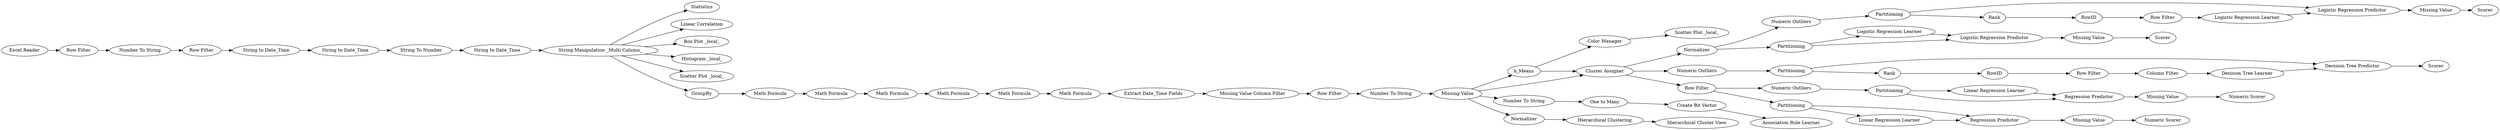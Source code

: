 digraph {
	1 [label="Excel Reader"]
	3 [label=Statistics]
	5 [label="String to Date_Time"]
	6 [label="String to Date_Time"]
	7 [label="String to Date_Time"]
	8 [label="String To Number"]
	10 [label="String Manipulation _Multi Column_"]
	11 [label="Linear Correlation"]
	12 [label="Row Filter"]
	13 [label="Box Plot _local_"]
	14 [label="Histogram _local_"]
	15 [label=k_Means]
	16 [label="Missing Value"]
	17 [label="Scatter Plot _local_"]
	18 [label="Color Manager"]
	19 [label="Hierarchical Cluster View"]
	20 [label="Hierarchical Clustering"]
	21 [label="Association Rule Learner"]
	22 [label="Create Bit Vector"]
	23 [label="Scatter Plot _local_"]
	24 [label="Math Formula"]
	26 [label="Cluster Assigner"]
	28 [label=GroupBy]
	29 [label="Extract Date_Time Fields"]
	31 [label="Missing Value Column Filter"]
	32 [label="Row Filter"]
	43 [label="Math Formula"]
	44 [label="Math Formula"]
	45 [label="Math Formula"]
	57 [label="Number To String"]
	58 [label="One to Many"]
	80 [label="Numeric Scorer"]
	82 [label="Regression Predictor"]
	83 [label="Linear Regression Learner"]
	84 [label="Numeric Outliers"]
	85 [label="Regression Predictor"]
	89 [label=Partitioning]
	90 [label="Missing Value"]
	92 [label="Linear Regression Learner"]
	94 [label="Missing Value"]
	95 [label="Numeric Scorer"]
	96 [label=Partitioning]
	97 [label=Scorer]
	98 [label="Missing Value"]
	100 [label="Logistic Regression Learner"]
	103 [label="Numeric Outliers"]
	105 [label="Logistic Regression Learner"]
	106 [label="Logistic Regression Predictor"]
	107 [label="Logistic Regression Predictor"]
	108 [label=Partitioning]
	110 [label="Missing Value"]
	112 [label=Scorer]
	115 [label=Partitioning]
	119 [label="Decision Tree Learner"]
	120 [label="Decision Tree Predictor"]
	125 [label="Column Filter"]
	127 [label="Number To String"]
	128 [label="Number To String"]
	130 [label=Normalizer]
	131 [label="Math Formula"]
	132 [label="Math Formula"]
	133 [label=Normalizer]
	135 [label=Scorer]
	138 [label="Row Filter"]
	139 [label=Rank]
	140 [label=RowID]
	141 [label="Row Filter"]
	142 [label=Rank]
	144 [label="Numeric Outliers"]
	145 [label="Row Filter"]
	146 [label=Partitioning]
	147 [label=RowID]
	148 [label="Row Filter"]
	1 -> 12
	5 -> 10
	6 -> 8
	7 -> 6
	8 -> 5
	10 -> 11
	10 -> 14
	10 -> 13
	10 -> 3
	10 -> 28
	10 -> 23
	12 -> 57
	15 -> 26
	15 -> 18
	16 -> 26
	16 -> 127
	16 -> 133
	16 -> 15
	18 -> 17
	20 -> 19
	22 -> 21
	24 -> 43
	26 -> 130
	26 -> 144
	26 -> 148
	28 -> 24
	29 -> 31
	31 -> 32
	32 -> 128
	43 -> 44
	44 -> 45
	45 -> 131
	57 -> 138
	58 -> 22
	82 -> 94
	83 -> 85
	84 -> 96
	85 -> 90
	89 -> 92
	89 -> 82
	90 -> 80
	92 -> 82
	94 -> 95
	96 -> 83
	96 -> 85
	98 -> 97
	100 -> 107
	103 -> 115
	105 -> 106
	106 -> 110
	107 -> 98
	108 -> 107
	108 -> 100
	110 -> 112
	115 -> 106
	115 -> 139
	119 -> 120
	120 -> 135
	125 -> 119
	127 -> 58
	128 -> 16
	130 -> 103
	130 -> 108
	131 -> 132
	132 -> 29
	133 -> 20
	138 -> 7
	139 -> 140
	140 -> 141
	141 -> 105
	142 -> 147
	144 -> 146
	145 -> 125
	146 -> 142
	146 -> 120
	147 -> 145
	148 -> 84
	148 -> 89
	rankdir=LR
}
